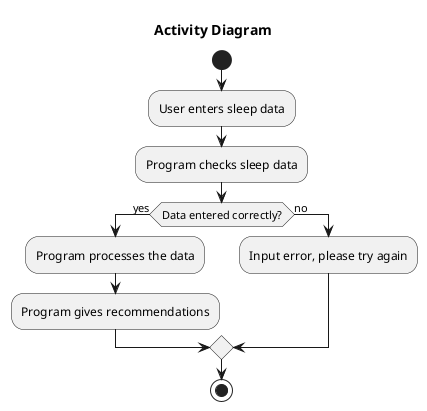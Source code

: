 @startuml

title Activity Diagram 

start

:User enters sleep data; 
:Program checks sleep data;

if (Data entered correctly?) then (yes)
  :Program processes the data;
  :Program gives recommendations;
else (no)
  :Input error, please try again;
endif

stop

@enduml
